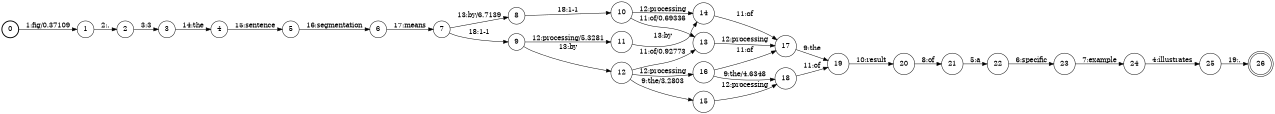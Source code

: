 digraph FST {
rankdir = LR;
size = "8.5,11";
label = "";
center = 1;
orientation = Portrait;
ranksep = "0.4";
nodesep = "0.25";
0 [label = "0", shape = circle, style = bold, fontsize = 14]
	0 -> 1 [label = "1:fig/0.37109", fontsize = 14];
1 [label = "1", shape = circle, style = solid, fontsize = 14]
	1 -> 2 [label = "2:.", fontsize = 14];
2 [label = "2", shape = circle, style = solid, fontsize = 14]
	2 -> 3 [label = "3:3", fontsize = 14];
3 [label = "3", shape = circle, style = solid, fontsize = 14]
	3 -> 4 [label = "14:the", fontsize = 14];
4 [label = "4", shape = circle, style = solid, fontsize = 14]
	4 -> 5 [label = "15:sentence", fontsize = 14];
5 [label = "5", shape = circle, style = solid, fontsize = 14]
	5 -> 6 [label = "16:segmentation", fontsize = 14];
6 [label = "6", shape = circle, style = solid, fontsize = 14]
	6 -> 7 [label = "17:means", fontsize = 14];
7 [label = "7", shape = circle, style = solid, fontsize = 14]
	7 -> 8 [label = "13:by/6.7139", fontsize = 14];
	7 -> 9 [label = "18:1-1", fontsize = 14];
8 [label = "8", shape = circle, style = solid, fontsize = 14]
	8 -> 10 [label = "18:1-1", fontsize = 14];
9 [label = "9", shape = circle, style = solid, fontsize = 14]
	9 -> 11 [label = "12:processing/5.3281", fontsize = 14];
	9 -> 12 [label = "13:by", fontsize = 14];
10 [label = "10", shape = circle, style = solid, fontsize = 14]
	10 -> 13 [label = "11:of/0.69336", fontsize = 14];
	10 -> 14 [label = "12:processing", fontsize = 14];
11 [label = "11", shape = circle, style = solid, fontsize = 14]
	11 -> 14 [label = "13:by", fontsize = 14];
12 [label = "12", shape = circle, style = solid, fontsize = 14]
	12 -> 13 [label = "11:of/0.92773", fontsize = 14];
	12 -> 16 [label = "12:processing", fontsize = 14];
	12 -> 15 [label = "9:the/3.2803", fontsize = 14];
13 [label = "13", shape = circle, style = solid, fontsize = 14]
	13 -> 17 [label = "12:processing", fontsize = 14];
14 [label = "14", shape = circle, style = solid, fontsize = 14]
	14 -> 17 [label = "11:of", fontsize = 14];
15 [label = "15", shape = circle, style = solid, fontsize = 14]
	15 -> 18 [label = "12:processing", fontsize = 14];
16 [label = "16", shape = circle, style = solid, fontsize = 14]
	16 -> 17 [label = "11:of", fontsize = 14];
	16 -> 18 [label = "9:the/4.6348", fontsize = 14];
17 [label = "17", shape = circle, style = solid, fontsize = 14]
	17 -> 19 [label = "9:the", fontsize = 14];
18 [label = "18", shape = circle, style = solid, fontsize = 14]
	18 -> 19 [label = "11:of", fontsize = 14];
19 [label = "19", shape = circle, style = solid, fontsize = 14]
	19 -> 20 [label = "10:result", fontsize = 14];
20 [label = "20", shape = circle, style = solid, fontsize = 14]
	20 -> 21 [label = "8:of", fontsize = 14];
21 [label = "21", shape = circle, style = solid, fontsize = 14]
	21 -> 22 [label = "5:a", fontsize = 14];
22 [label = "22", shape = circle, style = solid, fontsize = 14]
	22 -> 23 [label = "6:specific", fontsize = 14];
23 [label = "23", shape = circle, style = solid, fontsize = 14]
	23 -> 24 [label = "7:example", fontsize = 14];
24 [label = "24", shape = circle, style = solid, fontsize = 14]
	24 -> 25 [label = "4:illustrates", fontsize = 14];
25 [label = "25", shape = circle, style = solid, fontsize = 14]
	25 -> 26 [label = "19:.", fontsize = 14];
26 [label = "26", shape = doublecircle, style = solid, fontsize = 14]
}
